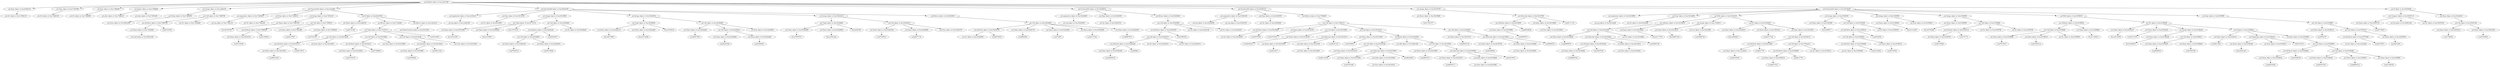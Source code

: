 strict digraph  {
<_ast.Str object at 0xa17d8d110>;
<_ast.Expr object at 0xa18c6b310>;
<_ast.Str object at 0xa17d8d150>;
<_ast.Expr object at 0xa17d53590>;
<_ast.Str object at 0xa17d6fd90>;
<_ast.Expr object at 0xa17d6fed0>;
<_ast.alias object at 0xa17d6fe10>;
<_ast.alias object at 0xa17d93a90>;
<_ast.Import object at 0xa17d6fdd0>;
<_ast.Store object at 0x10295c290>;
<_ast.Name object at 0xa17d86850>;
<_ast.Load object at 0x10295c1d0>;
<_ast.Name object at 0xa17da84d0>;
<_ast.Attribute object at 0xa17d867d0>;
Load7479555;
<_ast.Str object at 0xa17d2b8d0>;
<_ast.Call object at 0xa17d86790>;
<_ast.Assign object at 0xa1a2b6c50>;
<_ast.arg object at 0xa17d2bc10>;
<_ast.arguments object at 0xa17d2b610>;
<_ast.Str object at 0xa17d2bc90>;
<_ast.Expr object at 0xa17d2b810>;
<_ast.Name object at 0xa17d6b7d0>;
Store6704789;
<_ast.Name object at 0xa19225310>;
Load7018464;
<_ast.Attribute object at 0xa17d66590>;
Load1358461;
<_ast.Name object at 0xa17d4ab90>;
Load2147607;
<_ast.Name object at 0xa17d99e90>;
Load7624397;
<_ast.Call object at 0xa17d5f910>;
<_ast.Assign object at 0xa17d5cd10>;
<_ast.Name object at 0xa1a288c50>;
Load2741483;
<_ast.Name object at 0xa19219e50>;
Load8541044;
<_ast.Attribute object at 0xa19219c10>;
Load8315671;
<_ast.Num object at 0xa19219e90>;
<_ast.Call object at 0xa19219ed0>;
<_ast.Name object at 0xa19219d50>;
Load5736310;
<_ast.Attribute object at 0xa19219e10>;
Load7369693;
<_ast.Num object at 0xa19219d90>;
<_ast.Call object at 0xa19219dd0>;
<_ast.Name object at 0xa19219f90>;
Load768450;
<_ast.Attribute object at 0xa19219d10>;
Load4811022;
<_ast.Num object at 0xa19219c90>;
<_ast.Call object at 0xa19219cd0>;
<_ast.Tuple object at 0xa172c8710>;
Load3226581;
<_ast.Return object at 0xa172c8a90>;
<_ast.NameConstant object at 0xa19219f10>;
<_ast.Return object at 0xa1a2e4c10>;
<_ast.If object at 0xa24e03450>;
<_ast.FunctionDef object at 0xa1c0aef50>;
<_ast.arg object at 0xa1a264190>;
<_ast.arguments object at 0xa1a183a10>;
<_ast.Str object at 0xa19219f50>;
<_ast.Expr object at 0xa19219c50>;
<_ast.Name object at 0xa1976c290>;
Store4324295;
<_ast.Name object at 0xa19226d50>;
Store2339811;
<_ast.Tuple object at 0xa1977d110>;
Store3470130;
<_ast.Name object at 0xa19226c50>;
Load7694419;
<_ast.Name object at 0xa19226d10>;
Load6719929;
<_ast.Call object at 0xa19226d90>;
<_ast.Attribute object at 0xa19226cd0>;
Load2026107;
<_ast.Str object at 0xa19226bd0>;
<_ast.Call object at 0xa19226dd0>;
<_ast.Assign object at 0xa19219fd0>;
<_ast.Name object at 0xa19226c10>;
Store4473960;
<_ast.Name object at 0xa19226ad0>;
Store4733849;
<_ast.Tuple object at 0xa19226b50>;
Store2558416;
<_ast.Name object at 0xa19226a50>;
Load5007520;
<_ast.Name object at 0xa192269d0>;
Load2443536;
<_ast.Name object at 0xa19226a90>;
Load3465921;
<_ast.Call object at 0xa19226b10>;
<_ast.Num object at 0xa19226950>;
<_ast.Call object at 0xa19226b90>;
<_ast.Assign object at 0xa19226c90>;
<_ast.Name object at 0xa19226990>;
Store7607674;
<_ast.Name object at 0xa19226850>;
Store3361228;
<_ast.Tuple object at 0xa192268d0>;
Store929760;
<_ast.Name object at 0xa192267d0>;
Load7405921;
<_ast.Name object at 0xa19226890>;
Load9477176;
<_ast.Num object at 0xa19226750>;
<_ast.Call object at 0xa19226910>;
<_ast.Assign object at 0xa19226a10>;
<_ast.Str object at 0xa19226650>;
<_ast.Attribute object at 0xa19226790>;
Load5070919;
<_ast.Name object at 0xa19226710>;
Load982959;
<_ast.Name object at 0xa192265d0>;
Load72905;
<_ast.Name object at 0xa19226690>;
Load3137301;
<_ast.Name object at 0xa19226550>;
Load8887819;
<_ast.Call object at 0xa192266d0>;
<_ast.Return object at 0xa19226810>;
<_ast.FunctionDef object at 0xa18e54c50>;
<_ast.arg object at 0xa19226590>;
<_ast.arguments object at 0xa192264d0>;
<_ast.Str object at 0xa19226510>;
<_ast.Expr object at 0xa19226450>;
<_ast.Name object at 0xa19226390>;
Load3984532;
<_ast.Attribute object at 0xa192262d0>;
Load64661;
<_ast.Str object at 0xa19226210>;
<_ast.Str object at 0xa19226310>;
<_ast.Call object at 0xa19226410>;
<_ast.Attribute object at 0xa19226350>;
Load7985552;
<_ast.Str object at 0xa19226190>;
<_ast.Str object at 0xa19226250>;
<_ast.Call object at 0xa19226490>;
<_ast.Return object at 0xa192263d0>;
<_ast.FunctionDef object at 0xa19226610>;
<_ast.arg object at 0xa19226090>;
<_ast.arg object at 0xa19226150>;
<_ast.arguments object at 0xa192261d0>;
<_ast.Str object at 0xa192260d0>;
<_ast.Expr object at 0xa19226050>;
<_ast.Str object at 0xa19218050>;
<_ast.Attribute object at 0xa192180d0>;
Load4078305;
<_ast.Name object at 0xa19218150>;
Load2278194;
<_ast.Name object at 0xa192181d0>;
Load4649225;
<_ast.Name object at 0xa19218250>;
Load912617;
<_ast.Num object at 0xa192182d0>;
<_ast.Index object at 0xa19218190>;
<_ast.Subscript object at 0xa19218110>;
Load6281433;
<_ast.Call object at 0xa19218090>;
<_ast.Name object at 0xa19218350>;
Load5360841;
<_ast.Name object at 0xa19218310>;
Load4116189;
<_ast.Name object at 0xa19218390>;
Load7451406;
<_ast.Num object at 0xa19218410>;
<_ast.Index object at 0xa192184d0>;
<_ast.Subscript object at 0xa19218450>;
Load6226953;
<_ast.Call object at 0xa192183d0>;
<_ast.Add object at 0x10295cc90>;
<_ast.Name object at 0xa19218490>;
Load4661971;
<_ast.Name object at 0xa19218510>;
Load6563771;
<_ast.Num object at 0xa19218590>;
<_ast.Index object at 0xa19218690>;
<_ast.Subscript object at 0xa192185d0>;
Load1910912;
<_ast.Call object at 0xa19218550>;
<_ast.BinOp object at 0xa19218290>;
<_ast.Call object at 0xa19218210>;
<_ast.Name object at 0xa19218710>;
Load9283130;
<_ast.Name object at 0xa19218790>;
Load4448640;
<_ast.Num object at 0xa19218850>;
<_ast.Index object at 0xa192186d0>;
<_ast.Subscript object at 0xa19218650>;
Load9966672;
<_ast.Call object at 0xa1a205290>;
<_ast.Call object at 0xa17d46c10>;
<_ast.Return object at 0xa1799efd0>;
<_ast.FunctionDef object at 0xa19226110>;
<_ast.Name object at 0xa192188d0>;
Store7491577;
<_ast.Name object at 0xa19218890>;
Load6000873;
<_ast.Attribute object at 0xa19218950>;
Load8538906;
<_ast.Num object at 0xa19218910>;
<_ast.Index object at 0xa192189d0>;
<_ast.Subscript object at 0xa192187d0>;
Load2711132;
<_ast.Assign object at 0xa19218750>;
<_ast.arg object at 0xa19218ad0>;
<_ast.arguments object at 0xa19218990>;
<_ast.Str object at 0xa19218a90>;
<_ast.Expr object at 0xa19218b90>;
<_ast.Name object at 0xa19218bd0>;
Load8996679;
<_ast.Name object at 0xa19218dd0>;
Load8080763;
<_ast.Attribute object at 0xa19218c90>;
Load3047616;
<_ast.Num object at 0xa19218e50>;
<_ast.Index object at 0xa19218d10>;
<_ast.Subscript object at 0xa19218d50>;
Load4964198;
<_ast.Str object at 0xa19218d90>;
<_ast.Call object at 0xa19218cd0>;
<_ast.Name object at 0xa19218ed0>;
Store2177070;
<_ast.withitem object at 0xa19218b10>;
<_ast.Name object at 0xa19218e10>;
Store9607252;
<_ast.List object at 0xa19218f50>;
Load2868156;
<_ast.Assign object at 0xa172c8910>;
<_ast.Name object at 0xa19218810>;
Store4584827;
<_ast.Name object at 0xa17d53e10>;
Load2277126;
<_ast.Name object at 0xa1a1a0d10>;
Load9146381;
<_ast.Attribute object at 0xa19218fd0>;
Load621776;
<_ast.Name object at 0xa191f6210>;
Load9417031;
<_ast.Attribute object at 0xa191f6090>;
Load8127707;
<_ast.Str object at 0xa191f6310>;
<_ast.Call object at 0xa179a2a10>;
<_ast.Call object at 0xa19218c10>;
<_ast.Expr object at 0xa19218f10>;
<_ast.For object at 0xa19218e90>;
<_ast.With object at 0xa19218c50>;
<_ast.Name object at 0xa191f6390>;
Store298077;
<_ast.Str object at 0xa191f64d0>;
<_ast.Attribute object at 0xa191f6490>;
Load1415944;
<_ast.Name object at 0xa191f6510>;
Load5730041;
<_ast.Call object at 0xa191f6450>;
<_ast.Attribute object at 0xa191f6410>;
Load416052;
<_ast.Str object at 0xa191f6550>;
<_ast.Call object at 0xa191f63d0>;
<_ast.Assign object at 0xa191f6350>;
<_ast.Name object at 0xa191f65d0>;
Store2124497;
<_ast.Num object at 0xa191f6610>;
<_ast.Assign object at 0xa191f6590>;
<_ast.Name object at 0xa191f6690>;
Store4755288;
<_ast.Name object at 0xa191f6750>;
Load8145984;
<_ast.Attribute object at 0xa191f6710>;
Load147772;
<_ast.Str object at 0xa191f6790>;
<_ast.Str object at 0xa191f67d0>;
<_ast.Call object at 0xa191f66d0>;
<_ast.Assign object at 0xa191f6650>;
<_ast.Name object at 0xa191f68d0>;
Load7610637;
<_ast.Name object at 0xa191f6910>;
Load7590114;
<_ast.Str object at 0xa191f6950>;
<_ast.Call object at 0xa191f6890>;
<_ast.Name object at 0xa191f6990>;
Store3140623;
<_ast.withitem object at 0xa191f6850>;
<_ast.Name object at 0xa191f6a10>;
Store4210459;
<_ast.Name object at 0xa191f6a50>;
Load2215333;
<_ast.Name object at 0xa191f6ad0>;
Store3006812;
<_ast.Name object at 0xa191f6b50>;
Load648018;
<_ast.Name object at 0xa191f6b90>;
Load7592780;
<_ast.Call object at 0xa191f6b10>;
<_ast.Assign object at 0xa191f6a90>;
<_ast.Name object at 0xa191f6c10>;
Load5611643;
<_ast.Name object at 0xa191f6cd0>;
Store9261263;
<_ast.Num object at 0xa191f6d10>;
<_ast.AugAssign object at 0xa191f6c50>;
Add2100222;
<_ast.Name object at 0xa191f6e50>;
Load2633548;
<_ast.Attribute object at 0xa191f6dd0>;
Load3556039;
<_ast.Name object at 0xa191f6ed0>;
Load4447010;
<_ast.Name object at 0xa191f6f10>;
Load6858312;
<_ast.Name object at 0xa191f6f50>;
Load1166538;
<_ast.Call object at 0xa191f6e90>;
<_ast.Call object at 0xa191f6d90>;
<_ast.Expr object at 0xa191f6d50>;
<_ast.If object at 0xa191f6bd0>;
<_ast.For object at 0xa191f69d0>;
<_ast.With object at 0xa191f6810>;
<_ast.Name object at 0xa191f6e10>;
Load554167;
<_ast.Str object at 0xa1a232a90>;
<_ast.Attribute object at 0xa197870d0>;
Load2279537;
<_ast.Name object at 0xa19205050>;
Load3631991;
<_ast.Call object at 0xa191f6110>;
<_ast.Call object at 0xa191f6fd0>;
<_ast.Expr object at 0xa191f6f90>;
<_ast.FunctionDef object at 0xa19218a50>;
<_ast.Name object at 0xa19205150>;
Load2778653;
<_ast.Eq object at 0x102961a90>;
<_ast.Str object at 0xa19205190>;
<_ast.Compare object at 0xa19205110>;
<_ast.Name object at 0xa19205210>;
Load1766843;
<_ast.Name object at 0xa19205250>;
Load7026963;
<_ast.Call object at 0xa192051d0>;
<_ast.Expr object at 0xa18c6a810>;
<_ast.If object at 0xa192050d0>;
<_ast.Module object at 0xa1a2413d0>;
<_ast.Expr object at 0xa18c6b310> -> <_ast.Str object at 0xa17d8d110>;
<_ast.Expr object at 0xa17d53590> -> <_ast.Str object at 0xa17d8d150>;
<_ast.Expr object at 0xa17d6fed0> -> <_ast.Str object at 0xa17d6fd90>;
<_ast.Import object at 0xa17d6fdd0> -> <_ast.alias object at 0xa17d6fe10>;
<_ast.Import object at 0xa17d6fdd0> -> <_ast.alias object at 0xa17d93a90>;
<_ast.Name object at 0xa17d86850> -> <_ast.Store object at 0x10295c290>;
<_ast.Name object at 0xa17da84d0> -> <_ast.Load object at 0x10295c1d0>;
<_ast.Attribute object at 0xa17d867d0> -> <_ast.Name object at 0xa17da84d0>;
<_ast.Attribute object at 0xa17d867d0> -> Load7479555;
<_ast.Call object at 0xa17d86790> -> <_ast.Attribute object at 0xa17d867d0>;
<_ast.Call object at 0xa17d86790> -> <_ast.Str object at 0xa17d2b8d0>;
<_ast.Assign object at 0xa1a2b6c50> -> <_ast.Name object at 0xa17d86850>;
<_ast.Assign object at 0xa1a2b6c50> -> <_ast.Call object at 0xa17d86790>;
<_ast.arguments object at 0xa17d2b610> -> <_ast.arg object at 0xa17d2bc10>;
<_ast.Expr object at 0xa17d2b810> -> <_ast.Str object at 0xa17d2bc90>;
<_ast.Name object at 0xa17d6b7d0> -> Store6704789;
<_ast.Name object at 0xa19225310> -> Load7018464;
<_ast.Attribute object at 0xa17d66590> -> <_ast.Name object at 0xa19225310>;
<_ast.Attribute object at 0xa17d66590> -> Load1358461;
<_ast.Name object at 0xa17d4ab90> -> Load2147607;
<_ast.Name object at 0xa17d99e90> -> Load7624397;
<_ast.Call object at 0xa17d5f910> -> <_ast.Attribute object at 0xa17d66590>;
<_ast.Call object at 0xa17d5f910> -> <_ast.Name object at 0xa17d4ab90>;
<_ast.Call object at 0xa17d5f910> -> <_ast.Name object at 0xa17d99e90>;
<_ast.Assign object at 0xa17d5cd10> -> <_ast.Name object at 0xa17d6b7d0>;
<_ast.Assign object at 0xa17d5cd10> -> <_ast.Call object at 0xa17d5f910>;
<_ast.Name object at 0xa1a288c50> -> Load2741483;
<_ast.Name object at 0xa19219e50> -> Load8541044;
<_ast.Attribute object at 0xa19219c10> -> <_ast.Name object at 0xa19219e50>;
<_ast.Attribute object at 0xa19219c10> -> Load8315671;
<_ast.Call object at 0xa19219ed0> -> <_ast.Attribute object at 0xa19219c10>;
<_ast.Call object at 0xa19219ed0> -> <_ast.Num object at 0xa19219e90>;
<_ast.Name object at 0xa19219d50> -> Load5736310;
<_ast.Attribute object at 0xa19219e10> -> <_ast.Name object at 0xa19219d50>;
<_ast.Attribute object at 0xa19219e10> -> Load7369693;
<_ast.Call object at 0xa19219dd0> -> <_ast.Attribute object at 0xa19219e10>;
<_ast.Call object at 0xa19219dd0> -> <_ast.Num object at 0xa19219d90>;
<_ast.Name object at 0xa19219f90> -> Load768450;
<_ast.Attribute object at 0xa19219d10> -> <_ast.Name object at 0xa19219f90>;
<_ast.Attribute object at 0xa19219d10> -> Load4811022;
<_ast.Call object at 0xa19219cd0> -> <_ast.Attribute object at 0xa19219d10>;
<_ast.Call object at 0xa19219cd0> -> <_ast.Num object at 0xa19219c90>;
<_ast.Tuple object at 0xa172c8710> -> <_ast.Call object at 0xa19219ed0>;
<_ast.Tuple object at 0xa172c8710> -> <_ast.Call object at 0xa19219dd0>;
<_ast.Tuple object at 0xa172c8710> -> <_ast.Call object at 0xa19219cd0>;
<_ast.Tuple object at 0xa172c8710> -> Load3226581;
<_ast.Return object at 0xa172c8a90> -> <_ast.Tuple object at 0xa172c8710>;
<_ast.Return object at 0xa1a2e4c10> -> <_ast.NameConstant object at 0xa19219f10>;
<_ast.If object at 0xa24e03450> -> <_ast.Name object at 0xa1a288c50>;
<_ast.If object at 0xa24e03450> -> <_ast.Return object at 0xa172c8a90>;
<_ast.If object at 0xa24e03450> -> <_ast.Return object at 0xa1a2e4c10>;
<_ast.FunctionDef object at 0xa1c0aef50> -> <_ast.arguments object at 0xa17d2b610>;
<_ast.FunctionDef object at 0xa1c0aef50> -> <_ast.Expr object at 0xa17d2b810>;
<_ast.FunctionDef object at 0xa1c0aef50> -> <_ast.Assign object at 0xa17d5cd10>;
<_ast.FunctionDef object at 0xa1c0aef50> -> <_ast.If object at 0xa24e03450>;
<_ast.arguments object at 0xa1a183a10> -> <_ast.arg object at 0xa1a264190>;
<_ast.Expr object at 0xa19219c50> -> <_ast.Str object at 0xa19219f50>;
<_ast.Name object at 0xa1976c290> -> Store4324295;
<_ast.Name object at 0xa19226d50> -> Store2339811;
<_ast.Tuple object at 0xa1977d110> -> <_ast.Name object at 0xa1976c290>;
<_ast.Tuple object at 0xa1977d110> -> <_ast.Name object at 0xa19226d50>;
<_ast.Tuple object at 0xa1977d110> -> Store3470130;
<_ast.Name object at 0xa19226c50> -> Load7694419;
<_ast.Name object at 0xa19226d10> -> Load6719929;
<_ast.Call object at 0xa19226d90> -> <_ast.Name object at 0xa19226c50>;
<_ast.Call object at 0xa19226d90> -> <_ast.Name object at 0xa19226d10>;
<_ast.Attribute object at 0xa19226cd0> -> <_ast.Call object at 0xa19226d90>;
<_ast.Attribute object at 0xa19226cd0> -> Load2026107;
<_ast.Call object at 0xa19226dd0> -> <_ast.Attribute object at 0xa19226cd0>;
<_ast.Call object at 0xa19226dd0> -> <_ast.Str object at 0xa19226bd0>;
<_ast.Assign object at 0xa19219fd0> -> <_ast.Tuple object at 0xa1977d110>;
<_ast.Assign object at 0xa19219fd0> -> <_ast.Call object at 0xa19226dd0>;
<_ast.Name object at 0xa19226c10> -> Store4473960;
<_ast.Name object at 0xa19226ad0> -> Store4733849;
<_ast.Tuple object at 0xa19226b50> -> <_ast.Name object at 0xa19226c10>;
<_ast.Tuple object at 0xa19226b50> -> <_ast.Name object at 0xa19226ad0>;
<_ast.Tuple object at 0xa19226b50> -> Store2558416;
<_ast.Name object at 0xa19226a50> -> Load5007520;
<_ast.Name object at 0xa192269d0> -> Load2443536;
<_ast.Name object at 0xa19226a90> -> Load3465921;
<_ast.Call object at 0xa19226b10> -> <_ast.Name object at 0xa192269d0>;
<_ast.Call object at 0xa19226b10> -> <_ast.Name object at 0xa19226a90>;
<_ast.Call object at 0xa19226b90> -> <_ast.Name object at 0xa19226a50>;
<_ast.Call object at 0xa19226b90> -> <_ast.Call object at 0xa19226b10>;
<_ast.Call object at 0xa19226b90> -> <_ast.Num object at 0xa19226950>;
<_ast.Assign object at 0xa19226c90> -> <_ast.Tuple object at 0xa19226b50>;
<_ast.Assign object at 0xa19226c90> -> <_ast.Call object at 0xa19226b90>;
<_ast.Name object at 0xa19226990> -> Store7607674;
<_ast.Name object at 0xa19226850> -> Store3361228;
<_ast.Tuple object at 0xa192268d0> -> <_ast.Name object at 0xa19226990>;
<_ast.Tuple object at 0xa192268d0> -> <_ast.Name object at 0xa19226850>;
<_ast.Tuple object at 0xa192268d0> -> Store929760;
<_ast.Name object at 0xa192267d0> -> Load7405921;
<_ast.Name object at 0xa19226890> -> Load9477176;
<_ast.Call object at 0xa19226910> -> <_ast.Name object at 0xa192267d0>;
<_ast.Call object at 0xa19226910> -> <_ast.Name object at 0xa19226890>;
<_ast.Call object at 0xa19226910> -> <_ast.Num object at 0xa19226750>;
<_ast.Assign object at 0xa19226a10> -> <_ast.Tuple object at 0xa192268d0>;
<_ast.Assign object at 0xa19226a10> -> <_ast.Call object at 0xa19226910>;
<_ast.Attribute object at 0xa19226790> -> <_ast.Str object at 0xa19226650>;
<_ast.Attribute object at 0xa19226790> -> Load5070919;
<_ast.Name object at 0xa19226710> -> Load982959;
<_ast.Name object at 0xa192265d0> -> Load72905;
<_ast.Name object at 0xa19226690> -> Load3137301;
<_ast.Name object at 0xa19226550> -> Load8887819;
<_ast.Call object at 0xa192266d0> -> <_ast.Attribute object at 0xa19226790>;
<_ast.Call object at 0xa192266d0> -> <_ast.Name object at 0xa19226710>;
<_ast.Call object at 0xa192266d0> -> <_ast.Name object at 0xa192265d0>;
<_ast.Call object at 0xa192266d0> -> <_ast.Name object at 0xa19226690>;
<_ast.Call object at 0xa192266d0> -> <_ast.Name object at 0xa19226550>;
<_ast.Return object at 0xa19226810> -> <_ast.Call object at 0xa192266d0>;
<_ast.FunctionDef object at 0xa18e54c50> -> <_ast.arguments object at 0xa1a183a10>;
<_ast.FunctionDef object at 0xa18e54c50> -> <_ast.Expr object at 0xa19219c50>;
<_ast.FunctionDef object at 0xa18e54c50> -> <_ast.Assign object at 0xa19219fd0>;
<_ast.FunctionDef object at 0xa18e54c50> -> <_ast.Assign object at 0xa19226c90>;
<_ast.FunctionDef object at 0xa18e54c50> -> <_ast.Assign object at 0xa19226a10>;
<_ast.FunctionDef object at 0xa18e54c50> -> <_ast.Return object at 0xa19226810>;
<_ast.arguments object at 0xa192264d0> -> <_ast.arg object at 0xa19226590>;
<_ast.Expr object at 0xa19226450> -> <_ast.Str object at 0xa19226510>;
<_ast.Name object at 0xa19226390> -> Load3984532;
<_ast.Attribute object at 0xa192262d0> -> <_ast.Name object at 0xa19226390>;
<_ast.Attribute object at 0xa192262d0> -> Load64661;
<_ast.Call object at 0xa19226410> -> <_ast.Attribute object at 0xa192262d0>;
<_ast.Call object at 0xa19226410> -> <_ast.Str object at 0xa19226210>;
<_ast.Call object at 0xa19226410> -> <_ast.Str object at 0xa19226310>;
<_ast.Attribute object at 0xa19226350> -> <_ast.Call object at 0xa19226410>;
<_ast.Attribute object at 0xa19226350> -> Load7985552;
<_ast.Call object at 0xa19226490> -> <_ast.Attribute object at 0xa19226350>;
<_ast.Call object at 0xa19226490> -> <_ast.Str object at 0xa19226190>;
<_ast.Call object at 0xa19226490> -> <_ast.Str object at 0xa19226250>;
<_ast.Return object at 0xa192263d0> -> <_ast.Call object at 0xa19226490>;
<_ast.FunctionDef object at 0xa19226610> -> <_ast.arguments object at 0xa192264d0>;
<_ast.FunctionDef object at 0xa19226610> -> <_ast.Expr object at 0xa19226450>;
<_ast.FunctionDef object at 0xa19226610> -> <_ast.Return object at 0xa192263d0>;
<_ast.arguments object at 0xa192261d0> -> <_ast.arg object at 0xa19226090>;
<_ast.arguments object at 0xa192261d0> -> <_ast.arg object at 0xa19226150>;
<_ast.Expr object at 0xa19226050> -> <_ast.Str object at 0xa192260d0>;
<_ast.Attribute object at 0xa192180d0> -> <_ast.Str object at 0xa19218050>;
<_ast.Attribute object at 0xa192180d0> -> Load4078305;
<_ast.Name object at 0xa19218150> -> Load2278194;
<_ast.Name object at 0xa192181d0> -> Load4649225;
<_ast.Name object at 0xa19218250> -> Load912617;
<_ast.Index object at 0xa19218190> -> <_ast.Num object at 0xa192182d0>;
<_ast.Subscript object at 0xa19218110> -> <_ast.Name object at 0xa19218250>;
<_ast.Subscript object at 0xa19218110> -> <_ast.Index object at 0xa19218190>;
<_ast.Subscript object at 0xa19218110> -> Load6281433;
<_ast.Call object at 0xa19218090> -> <_ast.Name object at 0xa192181d0>;
<_ast.Call object at 0xa19218090> -> <_ast.Subscript object at 0xa19218110>;
<_ast.Name object at 0xa19218350> -> Load5360841;
<_ast.Name object at 0xa19218310> -> Load4116189;
<_ast.Name object at 0xa19218390> -> Load7451406;
<_ast.Index object at 0xa192184d0> -> <_ast.Num object at 0xa19218410>;
<_ast.Subscript object at 0xa19218450> -> <_ast.Name object at 0xa19218390>;
<_ast.Subscript object at 0xa19218450> -> <_ast.Index object at 0xa192184d0>;
<_ast.Subscript object at 0xa19218450> -> Load6226953;
<_ast.Call object at 0xa192183d0> -> <_ast.Name object at 0xa19218310>;
<_ast.Call object at 0xa192183d0> -> <_ast.Subscript object at 0xa19218450>;
<_ast.Name object at 0xa19218490> -> Load4661971;
<_ast.Name object at 0xa19218510> -> Load6563771;
<_ast.Index object at 0xa19218690> -> <_ast.Num object at 0xa19218590>;
<_ast.Subscript object at 0xa192185d0> -> <_ast.Name object at 0xa19218510>;
<_ast.Subscript object at 0xa192185d0> -> <_ast.Index object at 0xa19218690>;
<_ast.Subscript object at 0xa192185d0> -> Load1910912;
<_ast.Call object at 0xa19218550> -> <_ast.Name object at 0xa19218490>;
<_ast.Call object at 0xa19218550> -> <_ast.Subscript object at 0xa192185d0>;
<_ast.BinOp object at 0xa19218290> -> <_ast.Call object at 0xa192183d0>;
<_ast.BinOp object at 0xa19218290> -> <_ast.Add object at 0x10295cc90>;
<_ast.BinOp object at 0xa19218290> -> <_ast.Call object at 0xa19218550>;
<_ast.Call object at 0xa19218210> -> <_ast.Name object at 0xa19218350>;
<_ast.Call object at 0xa19218210> -> <_ast.BinOp object at 0xa19218290>;
<_ast.Name object at 0xa19218710> -> Load9283130;
<_ast.Name object at 0xa19218790> -> Load4448640;
<_ast.Index object at 0xa192186d0> -> <_ast.Num object at 0xa19218850>;
<_ast.Subscript object at 0xa19218650> -> <_ast.Name object at 0xa19218790>;
<_ast.Subscript object at 0xa19218650> -> <_ast.Index object at 0xa192186d0>;
<_ast.Subscript object at 0xa19218650> -> Load9966672;
<_ast.Call object at 0xa1a205290> -> <_ast.Name object at 0xa19218710>;
<_ast.Call object at 0xa1a205290> -> <_ast.Subscript object at 0xa19218650>;
<_ast.Call object at 0xa17d46c10> -> <_ast.Attribute object at 0xa192180d0>;
<_ast.Call object at 0xa17d46c10> -> <_ast.Name object at 0xa19218150>;
<_ast.Call object at 0xa17d46c10> -> <_ast.Call object at 0xa19218090>;
<_ast.Call object at 0xa17d46c10> -> <_ast.Call object at 0xa19218210>;
<_ast.Call object at 0xa17d46c10> -> <_ast.Call object at 0xa1a205290>;
<_ast.Return object at 0xa1799efd0> -> <_ast.Call object at 0xa17d46c10>;
<_ast.FunctionDef object at 0xa19226110> -> <_ast.arguments object at 0xa192261d0>;
<_ast.FunctionDef object at 0xa19226110> -> <_ast.Expr object at 0xa19226050>;
<_ast.FunctionDef object at 0xa19226110> -> <_ast.Return object at 0xa1799efd0>;
<_ast.Name object at 0xa192188d0> -> Store7491577;
<_ast.Name object at 0xa19218890> -> Load6000873;
<_ast.Attribute object at 0xa19218950> -> <_ast.Name object at 0xa19218890>;
<_ast.Attribute object at 0xa19218950> -> Load8538906;
<_ast.Index object at 0xa192189d0> -> <_ast.Num object at 0xa19218910>;
<_ast.Subscript object at 0xa192187d0> -> <_ast.Attribute object at 0xa19218950>;
<_ast.Subscript object at 0xa192187d0> -> <_ast.Index object at 0xa192189d0>;
<_ast.Subscript object at 0xa192187d0> -> Load2711132;
<_ast.Assign object at 0xa19218750> -> <_ast.Name object at 0xa192188d0>;
<_ast.Assign object at 0xa19218750> -> <_ast.Subscript object at 0xa192187d0>;
<_ast.arguments object at 0xa19218990> -> <_ast.arg object at 0xa19218ad0>;
<_ast.Expr object at 0xa19218b90> -> <_ast.Str object at 0xa19218a90>;
<_ast.Name object at 0xa19218bd0> -> Load8996679;
<_ast.Name object at 0xa19218dd0> -> Load8080763;
<_ast.Attribute object at 0xa19218c90> -> <_ast.Name object at 0xa19218dd0>;
<_ast.Attribute object at 0xa19218c90> -> Load3047616;
<_ast.Index object at 0xa19218d10> -> <_ast.Num object at 0xa19218e50>;
<_ast.Subscript object at 0xa19218d50> -> <_ast.Attribute object at 0xa19218c90>;
<_ast.Subscript object at 0xa19218d50> -> <_ast.Index object at 0xa19218d10>;
<_ast.Subscript object at 0xa19218d50> -> Load4964198;
<_ast.Call object at 0xa19218cd0> -> <_ast.Name object at 0xa19218bd0>;
<_ast.Call object at 0xa19218cd0> -> <_ast.Subscript object at 0xa19218d50>;
<_ast.Call object at 0xa19218cd0> -> <_ast.Str object at 0xa19218d90>;
<_ast.Name object at 0xa19218ed0> -> Store2177070;
<_ast.withitem object at 0xa19218b10> -> <_ast.Call object at 0xa19218cd0>;
<_ast.withitem object at 0xa19218b10> -> <_ast.Name object at 0xa19218ed0>;
<_ast.Name object at 0xa19218e10> -> Store9607252;
<_ast.List object at 0xa19218f50> -> Load2868156;
<_ast.Assign object at 0xa172c8910> -> <_ast.Name object at 0xa19218e10>;
<_ast.Assign object at 0xa172c8910> -> <_ast.List object at 0xa19218f50>;
<_ast.Name object at 0xa19218810> -> Store4584827;
<_ast.Name object at 0xa17d53e10> -> Load2277126;
<_ast.Name object at 0xa1a1a0d10> -> Load9146381;
<_ast.Attribute object at 0xa19218fd0> -> <_ast.Name object at 0xa1a1a0d10>;
<_ast.Attribute object at 0xa19218fd0> -> Load621776;
<_ast.Name object at 0xa191f6210> -> Load9417031;
<_ast.Attribute object at 0xa191f6090> -> <_ast.Name object at 0xa191f6210>;
<_ast.Attribute object at 0xa191f6090> -> Load8127707;
<_ast.Call object at 0xa179a2a10> -> <_ast.Attribute object at 0xa191f6090>;
<_ast.Call object at 0xa179a2a10> -> <_ast.Str object at 0xa191f6310>;
<_ast.Call object at 0xa19218c10> -> <_ast.Attribute object at 0xa19218fd0>;
<_ast.Call object at 0xa19218c10> -> <_ast.Call object at 0xa179a2a10>;
<_ast.Expr object at 0xa19218f10> -> <_ast.Call object at 0xa19218c10>;
<_ast.For object at 0xa19218e90> -> <_ast.Name object at 0xa19218810>;
<_ast.For object at 0xa19218e90> -> <_ast.Name object at 0xa17d53e10>;
<_ast.For object at 0xa19218e90> -> <_ast.Expr object at 0xa19218f10>;
<_ast.With object at 0xa19218c50> -> <_ast.withitem object at 0xa19218b10>;
<_ast.With object at 0xa19218c50> -> <_ast.Assign object at 0xa172c8910>;
<_ast.With object at 0xa19218c50> -> <_ast.For object at 0xa19218e90>;
<_ast.Name object at 0xa191f6390> -> Store298077;
<_ast.Attribute object at 0xa191f6490> -> <_ast.Str object at 0xa191f64d0>;
<_ast.Attribute object at 0xa191f6490> -> Load1415944;
<_ast.Name object at 0xa191f6510> -> Load5730041;
<_ast.Call object at 0xa191f6450> -> <_ast.Attribute object at 0xa191f6490>;
<_ast.Call object at 0xa191f6450> -> <_ast.Name object at 0xa191f6510>;
<_ast.Attribute object at 0xa191f6410> -> <_ast.Call object at 0xa191f6450>;
<_ast.Attribute object at 0xa191f6410> -> Load416052;
<_ast.Call object at 0xa191f63d0> -> <_ast.Attribute object at 0xa191f6410>;
<_ast.Call object at 0xa191f63d0> -> <_ast.Str object at 0xa191f6550>;
<_ast.Assign object at 0xa191f6350> -> <_ast.Name object at 0xa191f6390>;
<_ast.Assign object at 0xa191f6350> -> <_ast.Call object at 0xa191f63d0>;
<_ast.Name object at 0xa191f65d0> -> Store2124497;
<_ast.Assign object at 0xa191f6590> -> <_ast.Name object at 0xa191f65d0>;
<_ast.Assign object at 0xa191f6590> -> <_ast.Num object at 0xa191f6610>;
<_ast.Name object at 0xa191f6690> -> Store4755288;
<_ast.Name object at 0xa191f6750> -> Load8145984;
<_ast.Attribute object at 0xa191f6710> -> <_ast.Name object at 0xa191f6750>;
<_ast.Attribute object at 0xa191f6710> -> Load147772;
<_ast.Call object at 0xa191f66d0> -> <_ast.Attribute object at 0xa191f6710>;
<_ast.Call object at 0xa191f66d0> -> <_ast.Str object at 0xa191f6790>;
<_ast.Call object at 0xa191f66d0> -> <_ast.Str object at 0xa191f67d0>;
<_ast.Assign object at 0xa191f6650> -> <_ast.Name object at 0xa191f6690>;
<_ast.Assign object at 0xa191f6650> -> <_ast.Call object at 0xa191f66d0>;
<_ast.Name object at 0xa191f68d0> -> Load7610637;
<_ast.Name object at 0xa191f6910> -> Load7590114;
<_ast.Call object at 0xa191f6890> -> <_ast.Name object at 0xa191f68d0>;
<_ast.Call object at 0xa191f6890> -> <_ast.Name object at 0xa191f6910>;
<_ast.Call object at 0xa191f6890> -> <_ast.Str object at 0xa191f6950>;
<_ast.Name object at 0xa191f6990> -> Store3140623;
<_ast.withitem object at 0xa191f6850> -> <_ast.Call object at 0xa191f6890>;
<_ast.withitem object at 0xa191f6850> -> <_ast.Name object at 0xa191f6990>;
<_ast.Name object at 0xa191f6a10> -> Store4210459;
<_ast.Name object at 0xa191f6a50> -> Load2215333;
<_ast.Name object at 0xa191f6ad0> -> Store3006812;
<_ast.Name object at 0xa191f6b50> -> Load648018;
<_ast.Name object at 0xa191f6b90> -> Load7592780;
<_ast.Call object at 0xa191f6b10> -> <_ast.Name object at 0xa191f6b50>;
<_ast.Call object at 0xa191f6b10> -> <_ast.Name object at 0xa191f6b90>;
<_ast.Assign object at 0xa191f6a90> -> <_ast.Name object at 0xa191f6ad0>;
<_ast.Assign object at 0xa191f6a90> -> <_ast.Call object at 0xa191f6b10>;
<_ast.Name object at 0xa191f6c10> -> Load5611643;
<_ast.Name object at 0xa191f6cd0> -> Store9261263;
<_ast.AugAssign object at 0xa191f6c50> -> <_ast.Name object at 0xa191f6cd0>;
<_ast.AugAssign object at 0xa191f6c50> -> Add2100222;
<_ast.AugAssign object at 0xa191f6c50> -> <_ast.Num object at 0xa191f6d10>;
<_ast.Name object at 0xa191f6e50> -> Load2633548;
<_ast.Attribute object at 0xa191f6dd0> -> <_ast.Name object at 0xa191f6e50>;
<_ast.Attribute object at 0xa191f6dd0> -> Load3556039;
<_ast.Name object at 0xa191f6ed0> -> Load4447010;
<_ast.Name object at 0xa191f6f10> -> Load6858312;
<_ast.Name object at 0xa191f6f50> -> Load1166538;
<_ast.Call object at 0xa191f6e90> -> <_ast.Name object at 0xa191f6ed0>;
<_ast.Call object at 0xa191f6e90> -> <_ast.Name object at 0xa191f6f10>;
<_ast.Call object at 0xa191f6e90> -> <_ast.Name object at 0xa191f6f50>;
<_ast.Call object at 0xa191f6d90> -> <_ast.Attribute object at 0xa191f6dd0>;
<_ast.Call object at 0xa191f6d90> -> <_ast.Call object at 0xa191f6e90>;
<_ast.Expr object at 0xa191f6d50> -> <_ast.Call object at 0xa191f6d90>;
<_ast.If object at 0xa191f6bd0> -> <_ast.Name object at 0xa191f6c10>;
<_ast.If object at 0xa191f6bd0> -> <_ast.AugAssign object at 0xa191f6c50>;
<_ast.If object at 0xa191f6bd0> -> <_ast.Expr object at 0xa191f6d50>;
<_ast.For object at 0xa191f69d0> -> <_ast.Name object at 0xa191f6a10>;
<_ast.For object at 0xa191f69d0> -> <_ast.Name object at 0xa191f6a50>;
<_ast.For object at 0xa191f69d0> -> <_ast.Assign object at 0xa191f6a90>;
<_ast.For object at 0xa191f69d0> -> <_ast.If object at 0xa191f6bd0>;
<_ast.With object at 0xa191f6810> -> <_ast.withitem object at 0xa191f6850>;
<_ast.With object at 0xa191f6810> -> <_ast.For object at 0xa191f69d0>;
<_ast.Name object at 0xa191f6e10> -> Load554167;
<_ast.Attribute object at 0xa197870d0> -> <_ast.Str object at 0xa1a232a90>;
<_ast.Attribute object at 0xa197870d0> -> Load2279537;
<_ast.Name object at 0xa19205050> -> Load3631991;
<_ast.Call object at 0xa191f6110> -> <_ast.Attribute object at 0xa197870d0>;
<_ast.Call object at 0xa191f6110> -> <_ast.Name object at 0xa19205050>;
<_ast.Call object at 0xa191f6fd0> -> <_ast.Name object at 0xa191f6e10>;
<_ast.Call object at 0xa191f6fd0> -> <_ast.Call object at 0xa191f6110>;
<_ast.Expr object at 0xa191f6f90> -> <_ast.Call object at 0xa191f6fd0>;
<_ast.FunctionDef object at 0xa19218a50> -> <_ast.arguments object at 0xa19218990>;
<_ast.FunctionDef object at 0xa19218a50> -> <_ast.Expr object at 0xa19218b90>;
<_ast.FunctionDef object at 0xa19218a50> -> <_ast.With object at 0xa19218c50>;
<_ast.FunctionDef object at 0xa19218a50> -> <_ast.Assign object at 0xa191f6350>;
<_ast.FunctionDef object at 0xa19218a50> -> <_ast.Assign object at 0xa191f6590>;
<_ast.FunctionDef object at 0xa19218a50> -> <_ast.Assign object at 0xa191f6650>;
<_ast.FunctionDef object at 0xa19218a50> -> <_ast.With object at 0xa191f6810>;
<_ast.FunctionDef object at 0xa19218a50> -> <_ast.Expr object at 0xa191f6f90>;
<_ast.Name object at 0xa19205150> -> Load2778653;
<_ast.Compare object at 0xa19205110> -> <_ast.Name object at 0xa19205150>;
<_ast.Compare object at 0xa19205110> -> <_ast.Eq object at 0x102961a90>;
<_ast.Compare object at 0xa19205110> -> <_ast.Str object at 0xa19205190>;
<_ast.Name object at 0xa19205210> -> Load1766843;
<_ast.Name object at 0xa19205250> -> Load7026963;
<_ast.Call object at 0xa192051d0> -> <_ast.Name object at 0xa19205210>;
<_ast.Call object at 0xa192051d0> -> <_ast.Name object at 0xa19205250>;
<_ast.Expr object at 0xa18c6a810> -> <_ast.Call object at 0xa192051d0>;
<_ast.If object at 0xa192050d0> -> <_ast.Compare object at 0xa19205110>;
<_ast.If object at 0xa192050d0> -> <_ast.Expr object at 0xa18c6a810>;
<_ast.Module object at 0xa1a2413d0> -> <_ast.Expr object at 0xa18c6b310>;
<_ast.Module object at 0xa1a2413d0> -> <_ast.Expr object at 0xa17d53590>;
<_ast.Module object at 0xa1a2413d0> -> <_ast.Expr object at 0xa17d6fed0>;
<_ast.Module object at 0xa1a2413d0> -> <_ast.Import object at 0xa17d6fdd0>;
<_ast.Module object at 0xa1a2413d0> -> <_ast.Assign object at 0xa1a2b6c50>;
<_ast.Module object at 0xa1a2413d0> -> <_ast.FunctionDef object at 0xa1c0aef50>;
<_ast.Module object at 0xa1a2413d0> -> <_ast.FunctionDef object at 0xa18e54c50>;
<_ast.Module object at 0xa1a2413d0> -> <_ast.FunctionDef object at 0xa19226610>;
<_ast.Module object at 0xa1a2413d0> -> <_ast.FunctionDef object at 0xa19226110>;
<_ast.Module object at 0xa1a2413d0> -> <_ast.Assign object at 0xa19218750>;
<_ast.Module object at 0xa1a2413d0> -> <_ast.FunctionDef object at 0xa19218a50>;
<_ast.Module object at 0xa1a2413d0> -> <_ast.If object at 0xa192050d0>;
}
